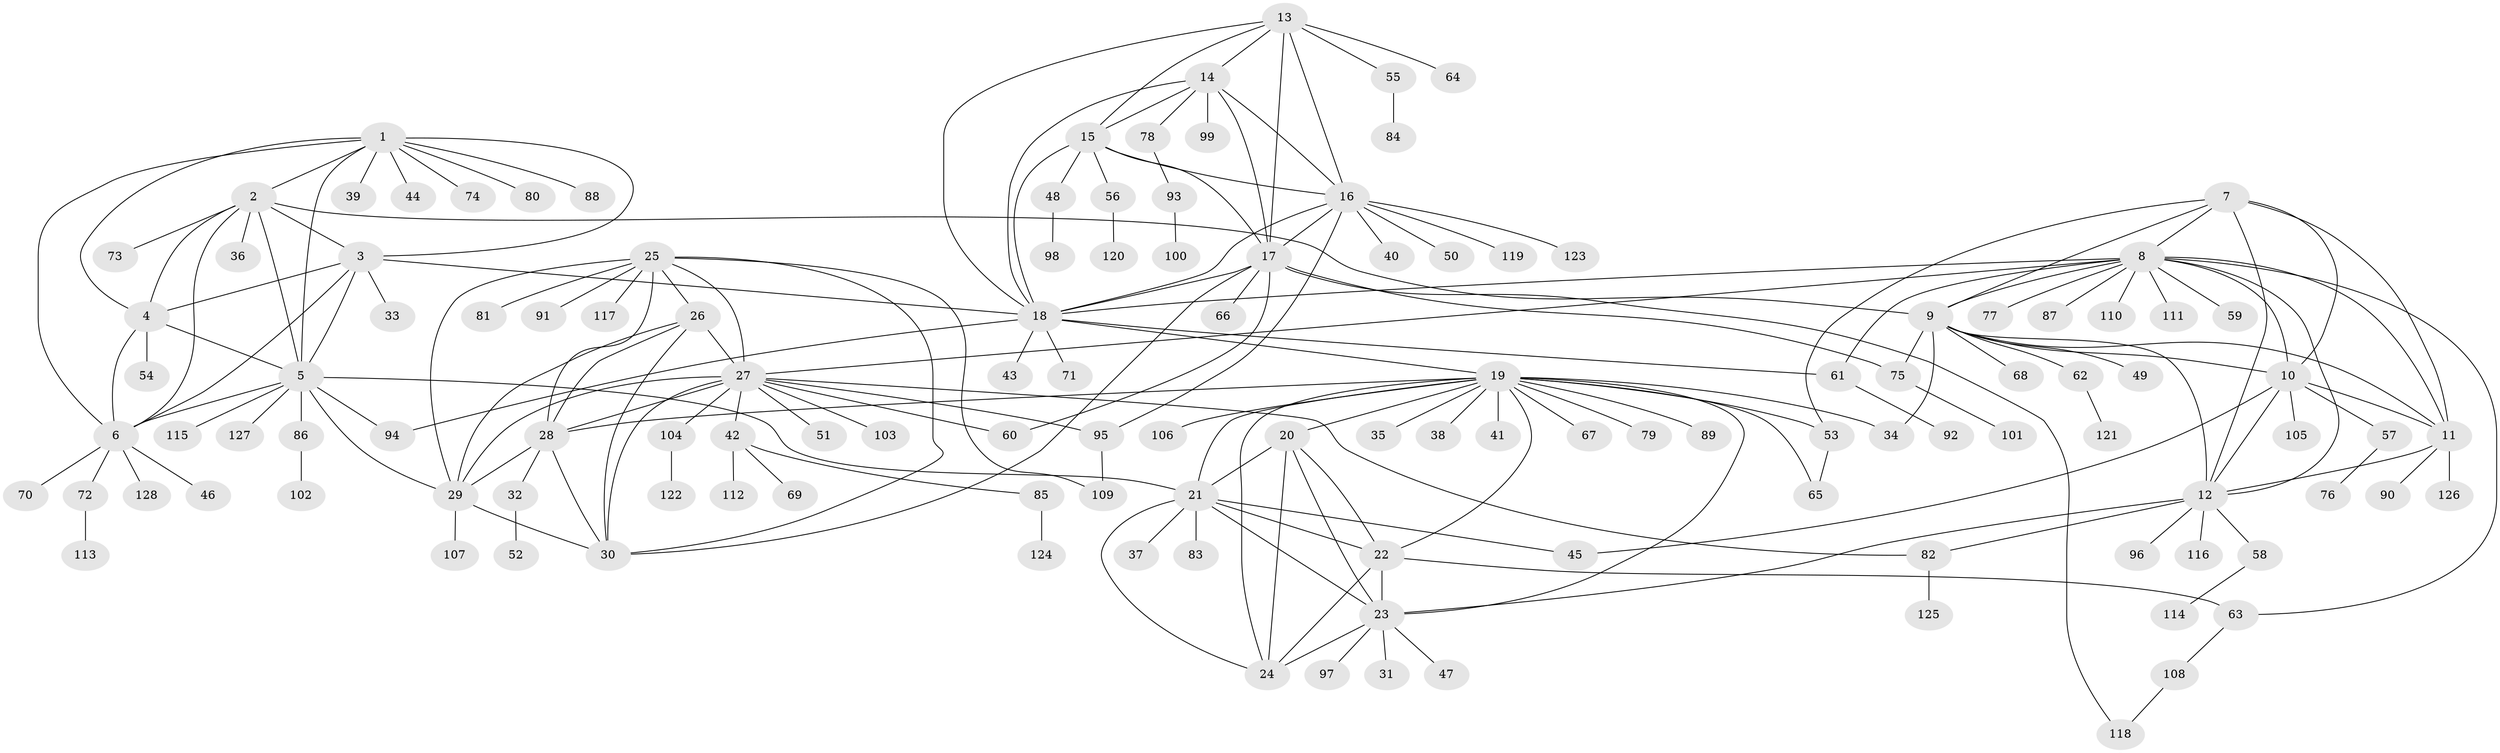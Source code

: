 // Generated by graph-tools (version 1.1) at 2025/02/03/09/25 03:02:34]
// undirected, 128 vertices, 196 edges
graph export_dot {
graph [start="1"]
  node [color=gray90,style=filled];
  1;
  2;
  3;
  4;
  5;
  6;
  7;
  8;
  9;
  10;
  11;
  12;
  13;
  14;
  15;
  16;
  17;
  18;
  19;
  20;
  21;
  22;
  23;
  24;
  25;
  26;
  27;
  28;
  29;
  30;
  31;
  32;
  33;
  34;
  35;
  36;
  37;
  38;
  39;
  40;
  41;
  42;
  43;
  44;
  45;
  46;
  47;
  48;
  49;
  50;
  51;
  52;
  53;
  54;
  55;
  56;
  57;
  58;
  59;
  60;
  61;
  62;
  63;
  64;
  65;
  66;
  67;
  68;
  69;
  70;
  71;
  72;
  73;
  74;
  75;
  76;
  77;
  78;
  79;
  80;
  81;
  82;
  83;
  84;
  85;
  86;
  87;
  88;
  89;
  90;
  91;
  92;
  93;
  94;
  95;
  96;
  97;
  98;
  99;
  100;
  101;
  102;
  103;
  104;
  105;
  106;
  107;
  108;
  109;
  110;
  111;
  112;
  113;
  114;
  115;
  116;
  117;
  118;
  119;
  120;
  121;
  122;
  123;
  124;
  125;
  126;
  127;
  128;
  1 -- 2;
  1 -- 3;
  1 -- 4;
  1 -- 5;
  1 -- 6;
  1 -- 39;
  1 -- 44;
  1 -- 74;
  1 -- 80;
  1 -- 88;
  2 -- 3;
  2 -- 4;
  2 -- 5;
  2 -- 6;
  2 -- 9;
  2 -- 36;
  2 -- 73;
  3 -- 4;
  3 -- 5;
  3 -- 6;
  3 -- 18;
  3 -- 33;
  4 -- 5;
  4 -- 6;
  4 -- 54;
  5 -- 6;
  5 -- 21;
  5 -- 29;
  5 -- 86;
  5 -- 94;
  5 -- 115;
  5 -- 127;
  6 -- 46;
  6 -- 70;
  6 -- 72;
  6 -- 128;
  7 -- 8;
  7 -- 9;
  7 -- 10;
  7 -- 11;
  7 -- 12;
  7 -- 53;
  8 -- 9;
  8 -- 10;
  8 -- 11;
  8 -- 12;
  8 -- 18;
  8 -- 27;
  8 -- 59;
  8 -- 61;
  8 -- 63;
  8 -- 77;
  8 -- 87;
  8 -- 110;
  8 -- 111;
  9 -- 10;
  9 -- 11;
  9 -- 12;
  9 -- 34;
  9 -- 49;
  9 -- 62;
  9 -- 68;
  9 -- 75;
  10 -- 11;
  10 -- 12;
  10 -- 45;
  10 -- 57;
  10 -- 105;
  11 -- 12;
  11 -- 90;
  11 -- 126;
  12 -- 23;
  12 -- 58;
  12 -- 82;
  12 -- 96;
  12 -- 116;
  13 -- 14;
  13 -- 15;
  13 -- 16;
  13 -- 17;
  13 -- 18;
  13 -- 55;
  13 -- 64;
  14 -- 15;
  14 -- 16;
  14 -- 17;
  14 -- 18;
  14 -- 78;
  14 -- 99;
  15 -- 16;
  15 -- 17;
  15 -- 18;
  15 -- 48;
  15 -- 56;
  16 -- 17;
  16 -- 18;
  16 -- 40;
  16 -- 50;
  16 -- 95;
  16 -- 119;
  16 -- 123;
  17 -- 18;
  17 -- 30;
  17 -- 60;
  17 -- 66;
  17 -- 75;
  17 -- 118;
  18 -- 19;
  18 -- 43;
  18 -- 61;
  18 -- 71;
  18 -- 94;
  19 -- 20;
  19 -- 21;
  19 -- 22;
  19 -- 23;
  19 -- 24;
  19 -- 28;
  19 -- 34;
  19 -- 35;
  19 -- 38;
  19 -- 41;
  19 -- 53;
  19 -- 65;
  19 -- 67;
  19 -- 79;
  19 -- 89;
  19 -- 106;
  20 -- 21;
  20 -- 22;
  20 -- 23;
  20 -- 24;
  21 -- 22;
  21 -- 23;
  21 -- 24;
  21 -- 37;
  21 -- 45;
  21 -- 83;
  22 -- 23;
  22 -- 24;
  22 -- 63;
  23 -- 24;
  23 -- 31;
  23 -- 47;
  23 -- 97;
  25 -- 26;
  25 -- 27;
  25 -- 28;
  25 -- 29;
  25 -- 30;
  25 -- 81;
  25 -- 91;
  25 -- 109;
  25 -- 117;
  26 -- 27;
  26 -- 28;
  26 -- 29;
  26 -- 30;
  27 -- 28;
  27 -- 29;
  27 -- 30;
  27 -- 42;
  27 -- 51;
  27 -- 60;
  27 -- 82;
  27 -- 95;
  27 -- 103;
  27 -- 104;
  28 -- 29;
  28 -- 30;
  28 -- 32;
  29 -- 30;
  29 -- 107;
  32 -- 52;
  42 -- 69;
  42 -- 85;
  42 -- 112;
  48 -- 98;
  53 -- 65;
  55 -- 84;
  56 -- 120;
  57 -- 76;
  58 -- 114;
  61 -- 92;
  62 -- 121;
  63 -- 108;
  72 -- 113;
  75 -- 101;
  78 -- 93;
  82 -- 125;
  85 -- 124;
  86 -- 102;
  93 -- 100;
  95 -- 109;
  104 -- 122;
  108 -- 118;
}
